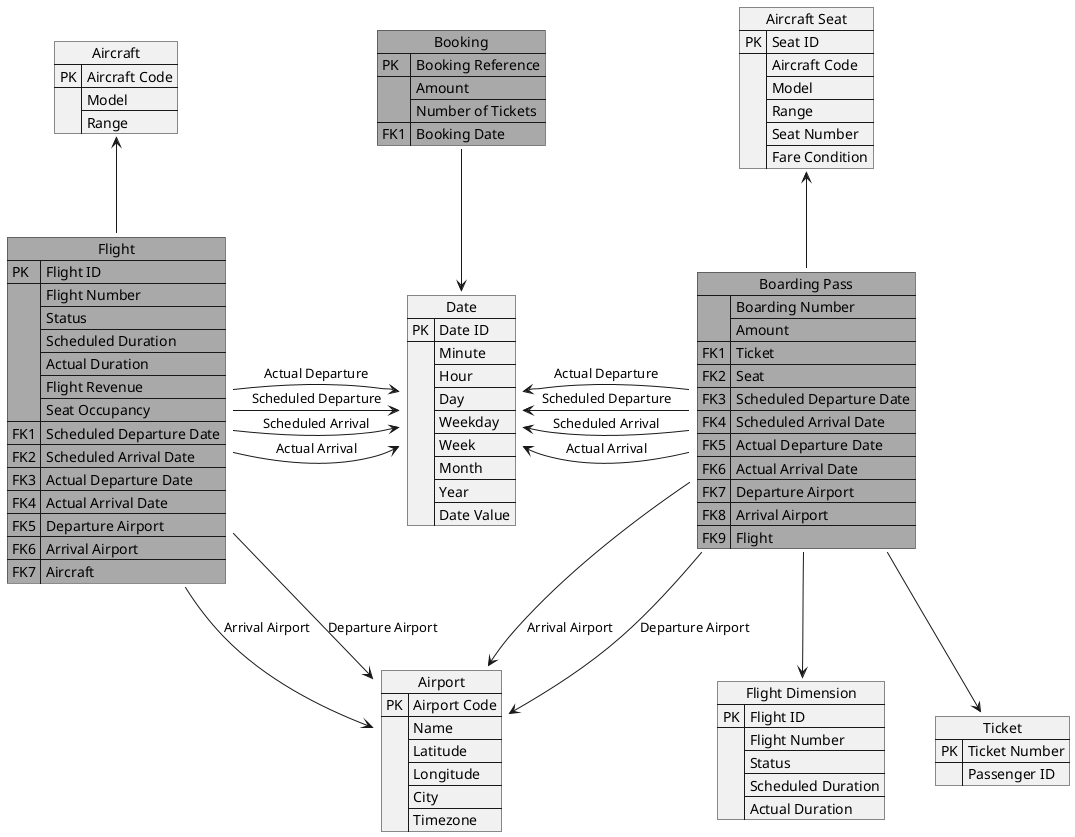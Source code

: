 @startuml


json "Ticket" as ticket {
    "PK": "Ticket Number",
    "": ["Passenger ID"]
}

json "Aircraft" as aircraft {
    "PK": "Aircraft Code",
    "": ["Model", "Range"]
}

json "Aircraft Seat" as seat {
    "PK": "Seat ID",
    "": ["Aircraft Code", "Model", "Range", "Seat Number", "Fare Condition"]
}

json "Airport" as airport {
    "PK": "Airport Code",
    "": ["Name", "Latitude", "Longitude", "City", "Timezone"]
}

json "Date" as date {
    "PK": "Date ID",
    "": ["Minute", "Hour", "Day", "Weekday", "Week", "Month", "Year", "Date Value"]
}

' Flight Number and Status are a degenerate dimension
' Flight Revenue and Seat Occupancy are aggregated facts
' Seat Occupancy is semi-additive
json "Flight" as flight #DarkGray {
    "PK": "Flight ID",
    "": ["Flight Number", "Status", "Scheduled Duration", "Actual Duration", "Flight Revenue", "Seat Occupancy"],
    "FK1": "Scheduled Departure Date",
    "FK2": "Scheduled Arrival Date",  
    "FK3": "Actual Departure Date",
    "FK4": "Actual Arrival Date",
    "FK5": "Departure Airport",
    "FK6": "Arrival Airport",
    "FK7": "Aircraft"
}

flight -r-> date: "Scheduled Departure"
flight -r-> date: "Scheduled Arrival"
flight -r-> date: "Actual Departure"
flight -r-> date: "Actual Arrival"
flight -d-> airport: "Departure Airport"
flight -d-> airport: "Arrival Airport"
flight -u-> aircraft

' at least one semi-additive and either aggregated facts or snapshots

json "Booking" as booking #DarkGray {
    "PK": "Booking Reference",
    "": ["Amount", "Number of Tickets"],
    "FK1": "Booking Date"
}

booking --> date

json "Flight Dimension" as flightdim {
    "PK": "Flight ID",
    "": ["Flight Number", "Status", "Scheduled Duration", "Actual Duration"]
}

' Boarding Number and Status are generate dimension
json "Boarding Pass" as boarding #DarkGray {
    "": ["Boarding Number", "Amount"],
    "FK1": "Ticket",
    "FK2": "Seat",
    "FK3": "Scheduled Departure Date",
    "FK4": "Scheduled Arrival Date",  
    "FK5": "Actual Departure Date",
    "FK6": "Actual Arrival Date",
    "FK7": "Departure Airport",
    "FK8": "Arrival Airport",
    "FK9": "Flight"
}

boarding --> ticket
boarding -u-> seat
boarding -l-> date: "Scheduled Departure"
boarding -l-> date: "Scheduled Arrival"
boarding -l-> date: "Actual Departure"
boarding -l-> date: "Actual Arrival"
boarding --> airport: "Departure Airport"
boarding --> airport: "Arrival Airport"
boarding --> flightdim


@enduml